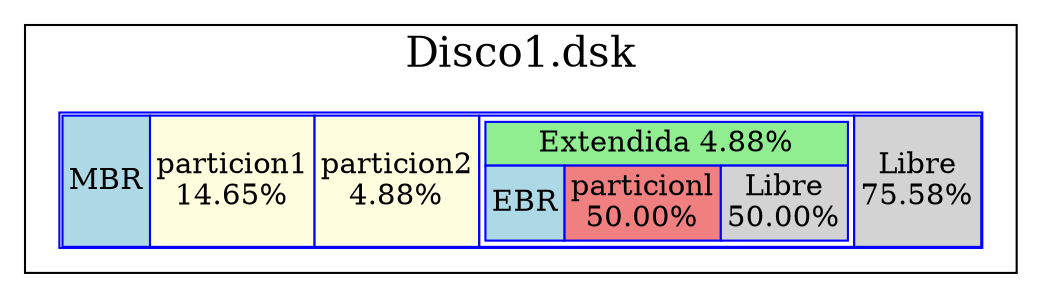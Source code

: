 digraph G {
		node [shape=plaintext];
		
		subgraph cluster_0 {
			label="Disco1.dsk";
			fontsize=20;
			
			tabla [label=<
				<TABLE BORDER="1" CELLBORDER="1" CELLSPACING="0" COLOR="blue">
					<TR><TD BGCOLOR="lightblue">MBR</TD><TD BGCOLOR="lightyellow">particion1<BR/>14.65%</TD><TD BGCOLOR="lightyellow">particion2<BR/>4.88%</TD><TD><TABLE BORDER="0" CELLBORDER="1" CELLSPACING="0"><TR><TD COLSPAN="5" BGCOLOR="lightgreen">Extendida 4.88%</TD></TR><TR><TD BGCOLOR="lightblue">EBR</TD><TD BGCOLOR="lightcoral">particionl<BR/>50.00%</TD><TD BGCOLOR="lightgray">Libre<BR/>50.00%</TD></TR></TABLE></TD><TD BGCOLOR="lightgray">Libre<BR/>75.58%</TD>
					</TR>
				</TABLE>
			>];
		}
	}
